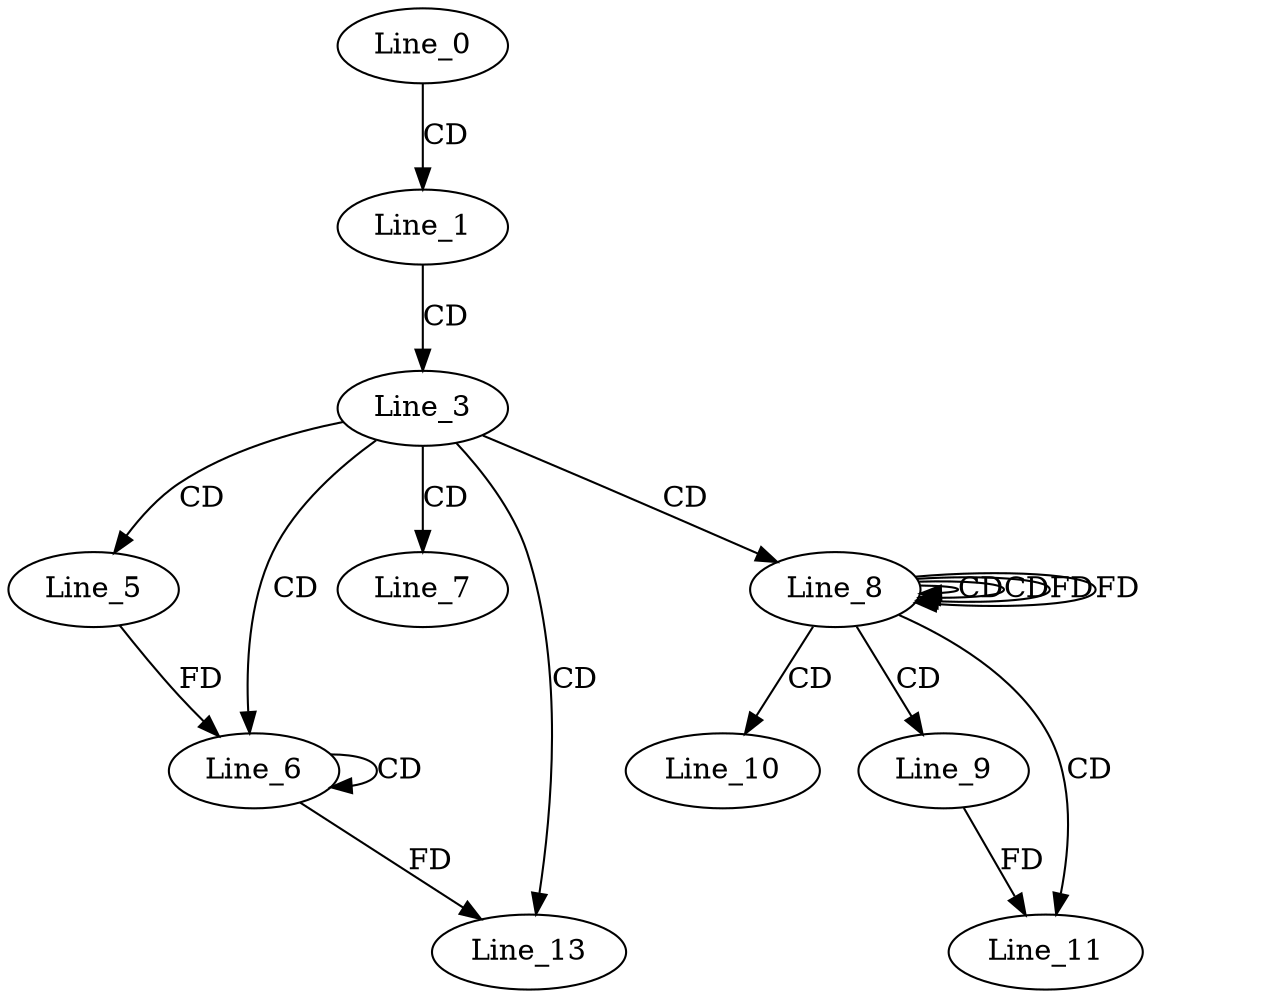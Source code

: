 digraph G {
  Line_0;
  Line_1;
  Line_3;
  Line_5;
  Line_6;
  Line_6;
  Line_6;
  Line_7;
  Line_8;
  Line_8;
  Line_8;
  Line_9;
  Line_10;
  Line_11;
  Line_13;
  Line_0 -> Line_1 [ label="CD" ];
  Line_1 -> Line_3 [ label="CD" ];
  Line_3 -> Line_5 [ label="CD" ];
  Line_3 -> Line_6 [ label="CD" ];
  Line_6 -> Line_6 [ label="CD" ];
  Line_5 -> Line_6 [ label="FD" ];
  Line_3 -> Line_7 [ label="CD" ];
  Line_3 -> Line_8 [ label="CD" ];
  Line_8 -> Line_8 [ label="CD" ];
  Line_8 -> Line_8 [ label="CD" ];
  Line_8 -> Line_8 [ label="FD" ];
  Line_8 -> Line_9 [ label="CD" ];
  Line_8 -> Line_10 [ label="CD" ];
  Line_8 -> Line_11 [ label="CD" ];
  Line_9 -> Line_11 [ label="FD" ];
  Line_3 -> Line_13 [ label="CD" ];
  Line_6 -> Line_13 [ label="FD" ];
  Line_8 -> Line_8 [ label="FD" ];
}
